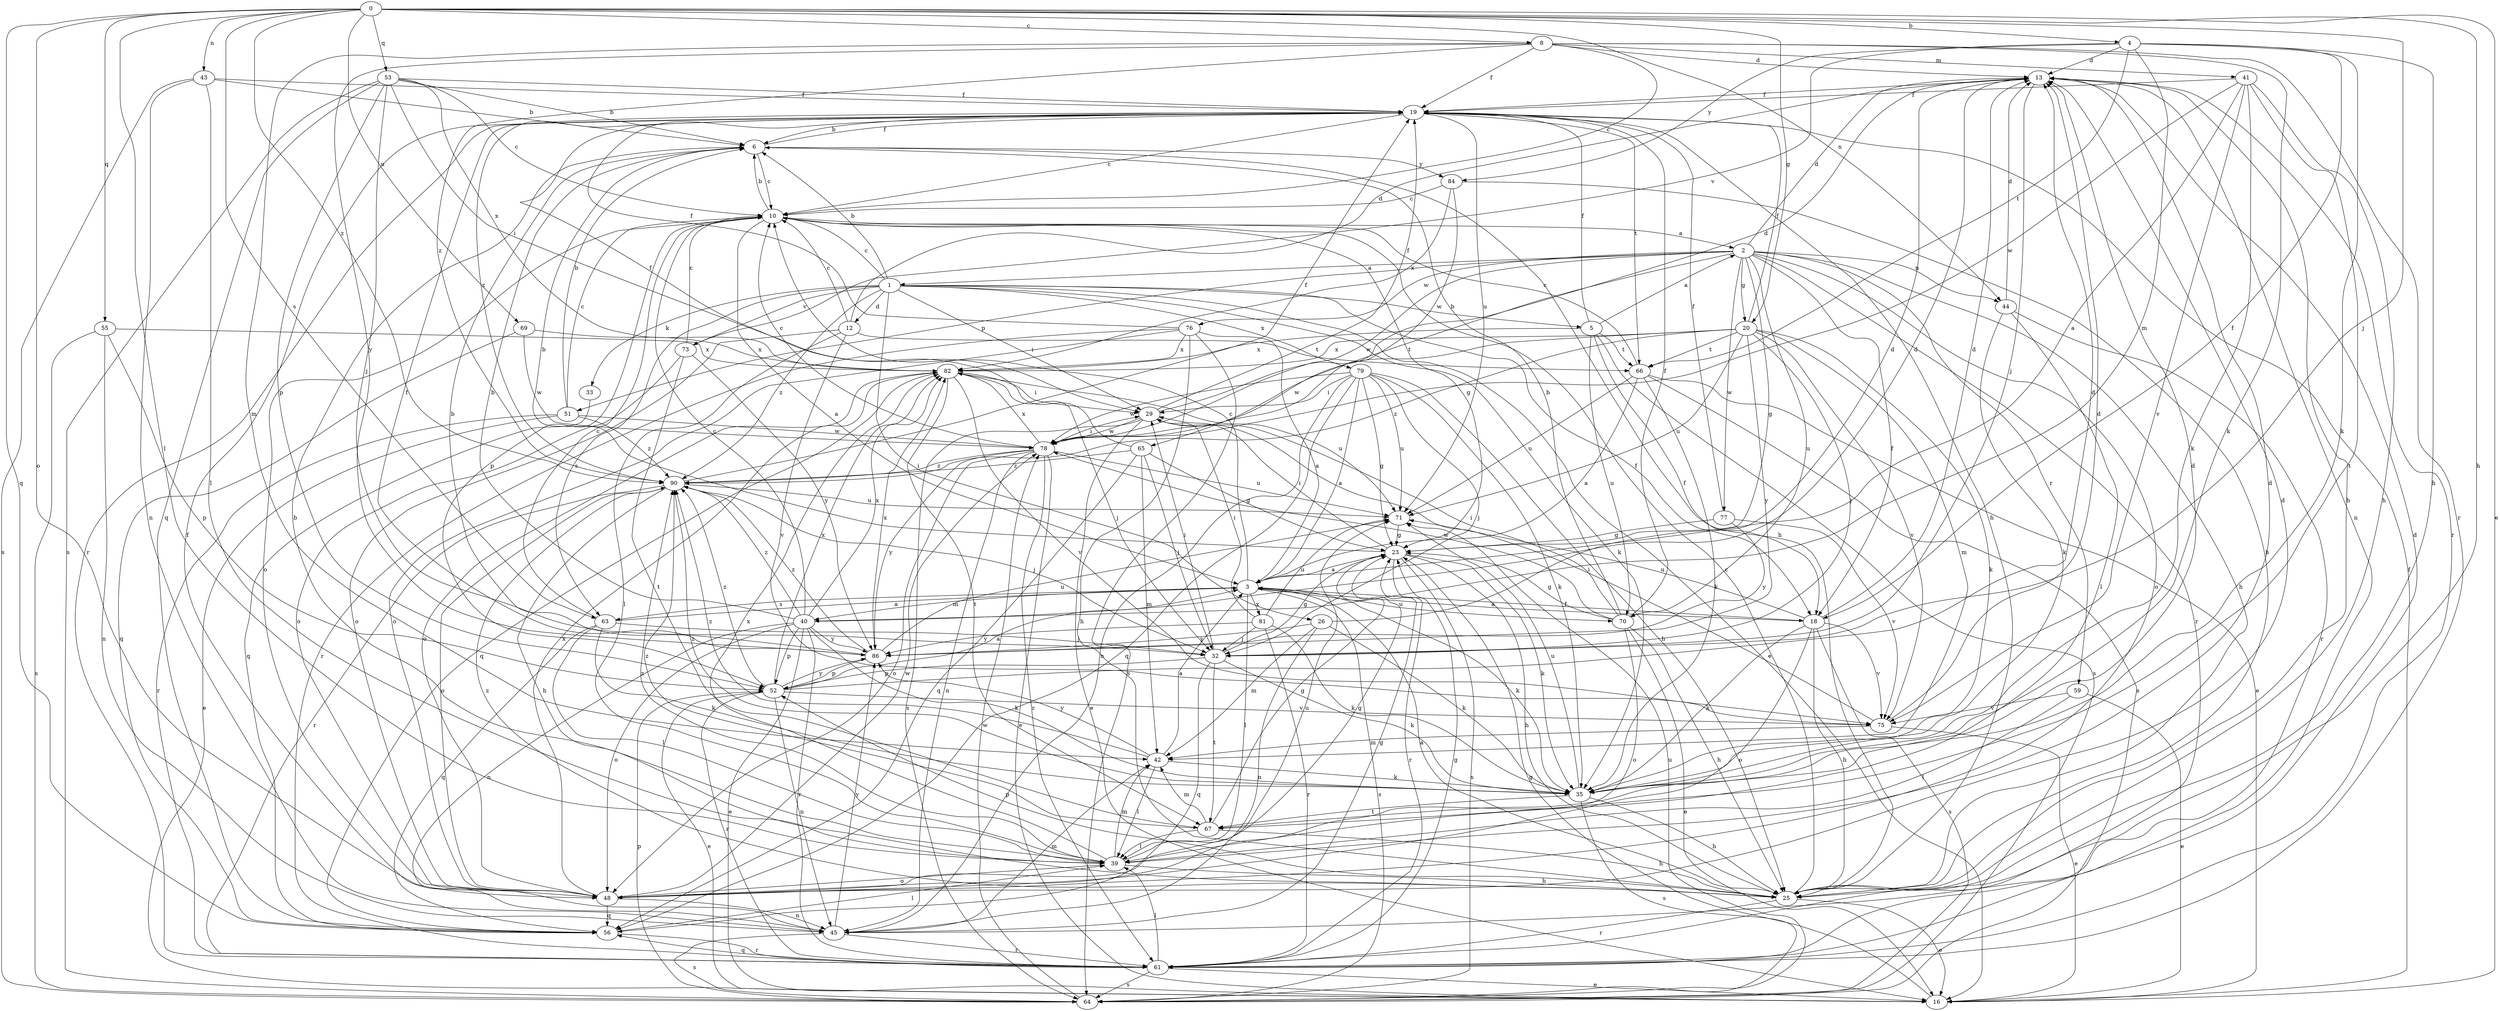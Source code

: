 strict digraph  {
0;
1;
2;
3;
4;
5;
6;
8;
10;
12;
13;
16;
18;
19;
20;
23;
25;
26;
29;
32;
33;
35;
39;
40;
41;
42;
43;
44;
45;
48;
51;
52;
53;
55;
56;
59;
61;
63;
64;
65;
66;
67;
69;
70;
71;
73;
75;
76;
77;
78;
79;
81;
82;
84;
86;
90;
0 -> 4  [label=b];
0 -> 8  [label=c];
0 -> 16  [label=e];
0 -> 20  [label=g];
0 -> 25  [label=h];
0 -> 32  [label=j];
0 -> 39  [label=l];
0 -> 43  [label=n];
0 -> 44  [label=n];
0 -> 48  [label=o];
0 -> 53  [label=q];
0 -> 55  [label=q];
0 -> 56  [label=q];
0 -> 63  [label=s];
0 -> 69  [label=u];
0 -> 90  [label=z];
1 -> 5  [label=b];
1 -> 6  [label=b];
1 -> 10  [label=c];
1 -> 12  [label=d];
1 -> 16  [label=e];
1 -> 18  [label=f];
1 -> 26  [label=i];
1 -> 29  [label=i];
1 -> 33  [label=k];
1 -> 35  [label=k];
1 -> 63  [label=s];
1 -> 73  [label=v];
1 -> 79  [label=x];
1 -> 90  [label=z];
2 -> 1  [label=a];
2 -> 13  [label=d];
2 -> 18  [label=f];
2 -> 20  [label=g];
2 -> 23  [label=g];
2 -> 25  [label=h];
2 -> 44  [label=n];
2 -> 48  [label=o];
2 -> 51  [label=p];
2 -> 59  [label=r];
2 -> 61  [label=r];
2 -> 65  [label=t];
2 -> 70  [label=u];
2 -> 76  [label=w];
2 -> 77  [label=w];
2 -> 78  [label=w];
3 -> 10  [label=c];
3 -> 18  [label=f];
3 -> 35  [label=k];
3 -> 39  [label=l];
3 -> 40  [label=m];
3 -> 63  [label=s];
3 -> 64  [label=s];
3 -> 70  [label=u];
3 -> 81  [label=x];
4 -> 13  [label=d];
4 -> 18  [label=f];
4 -> 25  [label=h];
4 -> 35  [label=k];
4 -> 40  [label=m];
4 -> 66  [label=t];
4 -> 73  [label=v];
4 -> 84  [label=y];
5 -> 2  [label=a];
5 -> 18  [label=f];
5 -> 19  [label=f];
5 -> 64  [label=s];
5 -> 66  [label=t];
5 -> 70  [label=u];
5 -> 82  [label=x];
6 -> 10  [label=c];
6 -> 19  [label=f];
6 -> 25  [label=h];
6 -> 84  [label=y];
8 -> 10  [label=c];
8 -> 13  [label=d];
8 -> 19  [label=f];
8 -> 35  [label=k];
8 -> 41  [label=m];
8 -> 42  [label=m];
8 -> 61  [label=r];
8 -> 86  [label=y];
8 -> 90  [label=z];
10 -> 2  [label=a];
10 -> 3  [label=a];
10 -> 6  [label=b];
10 -> 23  [label=g];
10 -> 48  [label=o];
10 -> 52  [label=p];
12 -> 10  [label=c];
12 -> 13  [label=d];
12 -> 39  [label=l];
12 -> 48  [label=o];
12 -> 66  [label=t];
12 -> 75  [label=v];
13 -> 19  [label=f];
13 -> 25  [label=h];
13 -> 32  [label=j];
13 -> 45  [label=n];
13 -> 61  [label=r];
16 -> 19  [label=f];
16 -> 23  [label=g];
18 -> 3  [label=a];
18 -> 13  [label=d];
18 -> 25  [label=h];
18 -> 35  [label=k];
18 -> 48  [label=o];
18 -> 64  [label=s];
18 -> 71  [label=u];
18 -> 75  [label=v];
19 -> 6  [label=b];
19 -> 10  [label=c];
19 -> 25  [label=h];
19 -> 61  [label=r];
19 -> 66  [label=t];
19 -> 71  [label=u];
19 -> 90  [label=z];
20 -> 19  [label=f];
20 -> 32  [label=j];
20 -> 35  [label=k];
20 -> 42  [label=m];
20 -> 66  [label=t];
20 -> 71  [label=u];
20 -> 75  [label=v];
20 -> 78  [label=w];
20 -> 82  [label=x];
20 -> 86  [label=y];
20 -> 90  [label=z];
23 -> 3  [label=a];
23 -> 6  [label=b];
23 -> 25  [label=h];
23 -> 29  [label=i];
23 -> 35  [label=k];
23 -> 61  [label=r];
23 -> 64  [label=s];
25 -> 3  [label=a];
25 -> 10  [label=c];
25 -> 16  [label=e];
25 -> 52  [label=p];
25 -> 61  [label=r];
25 -> 90  [label=z];
26 -> 13  [label=d];
26 -> 35  [label=k];
26 -> 42  [label=m];
26 -> 45  [label=n];
26 -> 86  [label=y];
29 -> 13  [label=d];
29 -> 16  [label=e];
29 -> 19  [label=f];
29 -> 64  [label=s];
29 -> 78  [label=w];
32 -> 23  [label=g];
32 -> 29  [label=i];
32 -> 35  [label=k];
32 -> 52  [label=p];
32 -> 56  [label=q];
32 -> 67  [label=t];
33 -> 56  [label=q];
35 -> 25  [label=h];
35 -> 64  [label=s];
35 -> 67  [label=t];
35 -> 71  [label=u];
35 -> 90  [label=z];
39 -> 6  [label=b];
39 -> 13  [label=d];
39 -> 23  [label=g];
39 -> 25  [label=h];
39 -> 42  [label=m];
39 -> 48  [label=o];
39 -> 82  [label=x];
39 -> 90  [label=z];
40 -> 6  [label=b];
40 -> 10  [label=c];
40 -> 13  [label=d];
40 -> 16  [label=e];
40 -> 35  [label=k];
40 -> 45  [label=n];
40 -> 48  [label=o];
40 -> 52  [label=p];
40 -> 61  [label=r];
40 -> 82  [label=x];
40 -> 86  [label=y];
40 -> 90  [label=z];
41 -> 3  [label=a];
41 -> 19  [label=f];
41 -> 25  [label=h];
41 -> 35  [label=k];
41 -> 67  [label=t];
41 -> 75  [label=v];
41 -> 78  [label=w];
42 -> 3  [label=a];
42 -> 35  [label=k];
42 -> 39  [label=l];
42 -> 86  [label=y];
42 -> 90  [label=z];
43 -> 6  [label=b];
43 -> 19  [label=f];
43 -> 39  [label=l];
43 -> 45  [label=n];
43 -> 64  [label=s];
44 -> 13  [label=d];
44 -> 35  [label=k];
44 -> 39  [label=l];
44 -> 61  [label=r];
45 -> 19  [label=f];
45 -> 23  [label=g];
45 -> 42  [label=m];
45 -> 61  [label=r];
45 -> 64  [label=s];
45 -> 86  [label=y];
48 -> 13  [label=d];
48 -> 45  [label=n];
48 -> 56  [label=q];
48 -> 71  [label=u];
48 -> 78  [label=w];
48 -> 82  [label=x];
51 -> 6  [label=b];
51 -> 10  [label=c];
51 -> 16  [label=e];
51 -> 61  [label=r];
51 -> 78  [label=w];
51 -> 90  [label=z];
52 -> 3  [label=a];
52 -> 13  [label=d];
52 -> 16  [label=e];
52 -> 45  [label=n];
52 -> 61  [label=r];
52 -> 75  [label=v];
52 -> 82  [label=x];
52 -> 86  [label=y];
52 -> 90  [label=z];
53 -> 6  [label=b];
53 -> 10  [label=c];
53 -> 19  [label=f];
53 -> 29  [label=i];
53 -> 32  [label=j];
53 -> 52  [label=p];
53 -> 56  [label=q];
53 -> 64  [label=s];
53 -> 82  [label=x];
55 -> 45  [label=n];
55 -> 52  [label=p];
55 -> 64  [label=s];
55 -> 82  [label=x];
56 -> 39  [label=l];
56 -> 61  [label=r];
59 -> 16  [label=e];
59 -> 39  [label=l];
59 -> 75  [label=v];
61 -> 13  [label=d];
61 -> 16  [label=e];
61 -> 23  [label=g];
61 -> 39  [label=l];
61 -> 56  [label=q];
61 -> 64  [label=s];
63 -> 3  [label=a];
63 -> 10  [label=c];
63 -> 32  [label=j];
63 -> 35  [label=k];
63 -> 39  [label=l];
63 -> 56  [label=q];
64 -> 52  [label=p];
64 -> 71  [label=u];
64 -> 78  [label=w];
65 -> 19  [label=f];
65 -> 23  [label=g];
65 -> 32  [label=j];
65 -> 42  [label=m];
65 -> 56  [label=q];
65 -> 90  [label=z];
66 -> 3  [label=a];
66 -> 10  [label=c];
66 -> 16  [label=e];
66 -> 35  [label=k];
66 -> 64  [label=s];
66 -> 71  [label=u];
67 -> 13  [label=d];
67 -> 23  [label=g];
67 -> 25  [label=h];
67 -> 39  [label=l];
67 -> 42  [label=m];
67 -> 90  [label=z];
69 -> 56  [label=q];
69 -> 78  [label=w];
69 -> 82  [label=x];
70 -> 6  [label=b];
70 -> 16  [label=e];
70 -> 19  [label=f];
70 -> 23  [label=g];
70 -> 25  [label=h];
70 -> 29  [label=i];
70 -> 48  [label=o];
70 -> 78  [label=w];
71 -> 23  [label=g];
73 -> 10  [label=c];
73 -> 48  [label=o];
73 -> 67  [label=t];
73 -> 86  [label=y];
75 -> 13  [label=d];
75 -> 16  [label=e];
75 -> 29  [label=i];
75 -> 42  [label=m];
76 -> 3  [label=a];
76 -> 19  [label=f];
76 -> 25  [label=h];
76 -> 48  [label=o];
76 -> 61  [label=r];
76 -> 64  [label=s];
76 -> 82  [label=x];
77 -> 19  [label=f];
77 -> 23  [label=g];
77 -> 75  [label=v];
77 -> 86  [label=y];
78 -> 10  [label=c];
78 -> 16  [label=e];
78 -> 29  [label=i];
78 -> 45  [label=n];
78 -> 48  [label=o];
78 -> 61  [label=r];
78 -> 71  [label=u];
78 -> 82  [label=x];
78 -> 86  [label=y];
78 -> 90  [label=z];
79 -> 3  [label=a];
79 -> 23  [label=g];
79 -> 25  [label=h];
79 -> 29  [label=i];
79 -> 32  [label=j];
79 -> 35  [label=k];
79 -> 45  [label=n];
79 -> 56  [label=q];
79 -> 71  [label=u];
79 -> 78  [label=w];
81 -> 29  [label=i];
81 -> 32  [label=j];
81 -> 35  [label=k];
81 -> 61  [label=r];
81 -> 71  [label=u];
81 -> 86  [label=y];
82 -> 29  [label=i];
82 -> 32  [label=j];
82 -> 48  [label=o];
82 -> 56  [label=q];
82 -> 67  [label=t];
82 -> 71  [label=u];
82 -> 75  [label=v];
84 -> 10  [label=c];
84 -> 25  [label=h];
84 -> 78  [label=w];
84 -> 82  [label=x];
86 -> 6  [label=b];
86 -> 19  [label=f];
86 -> 52  [label=p];
86 -> 71  [label=u];
86 -> 82  [label=x];
86 -> 90  [label=z];
90 -> 19  [label=f];
90 -> 25  [label=h];
90 -> 32  [label=j];
90 -> 48  [label=o];
90 -> 61  [label=r];
90 -> 71  [label=u];
}
